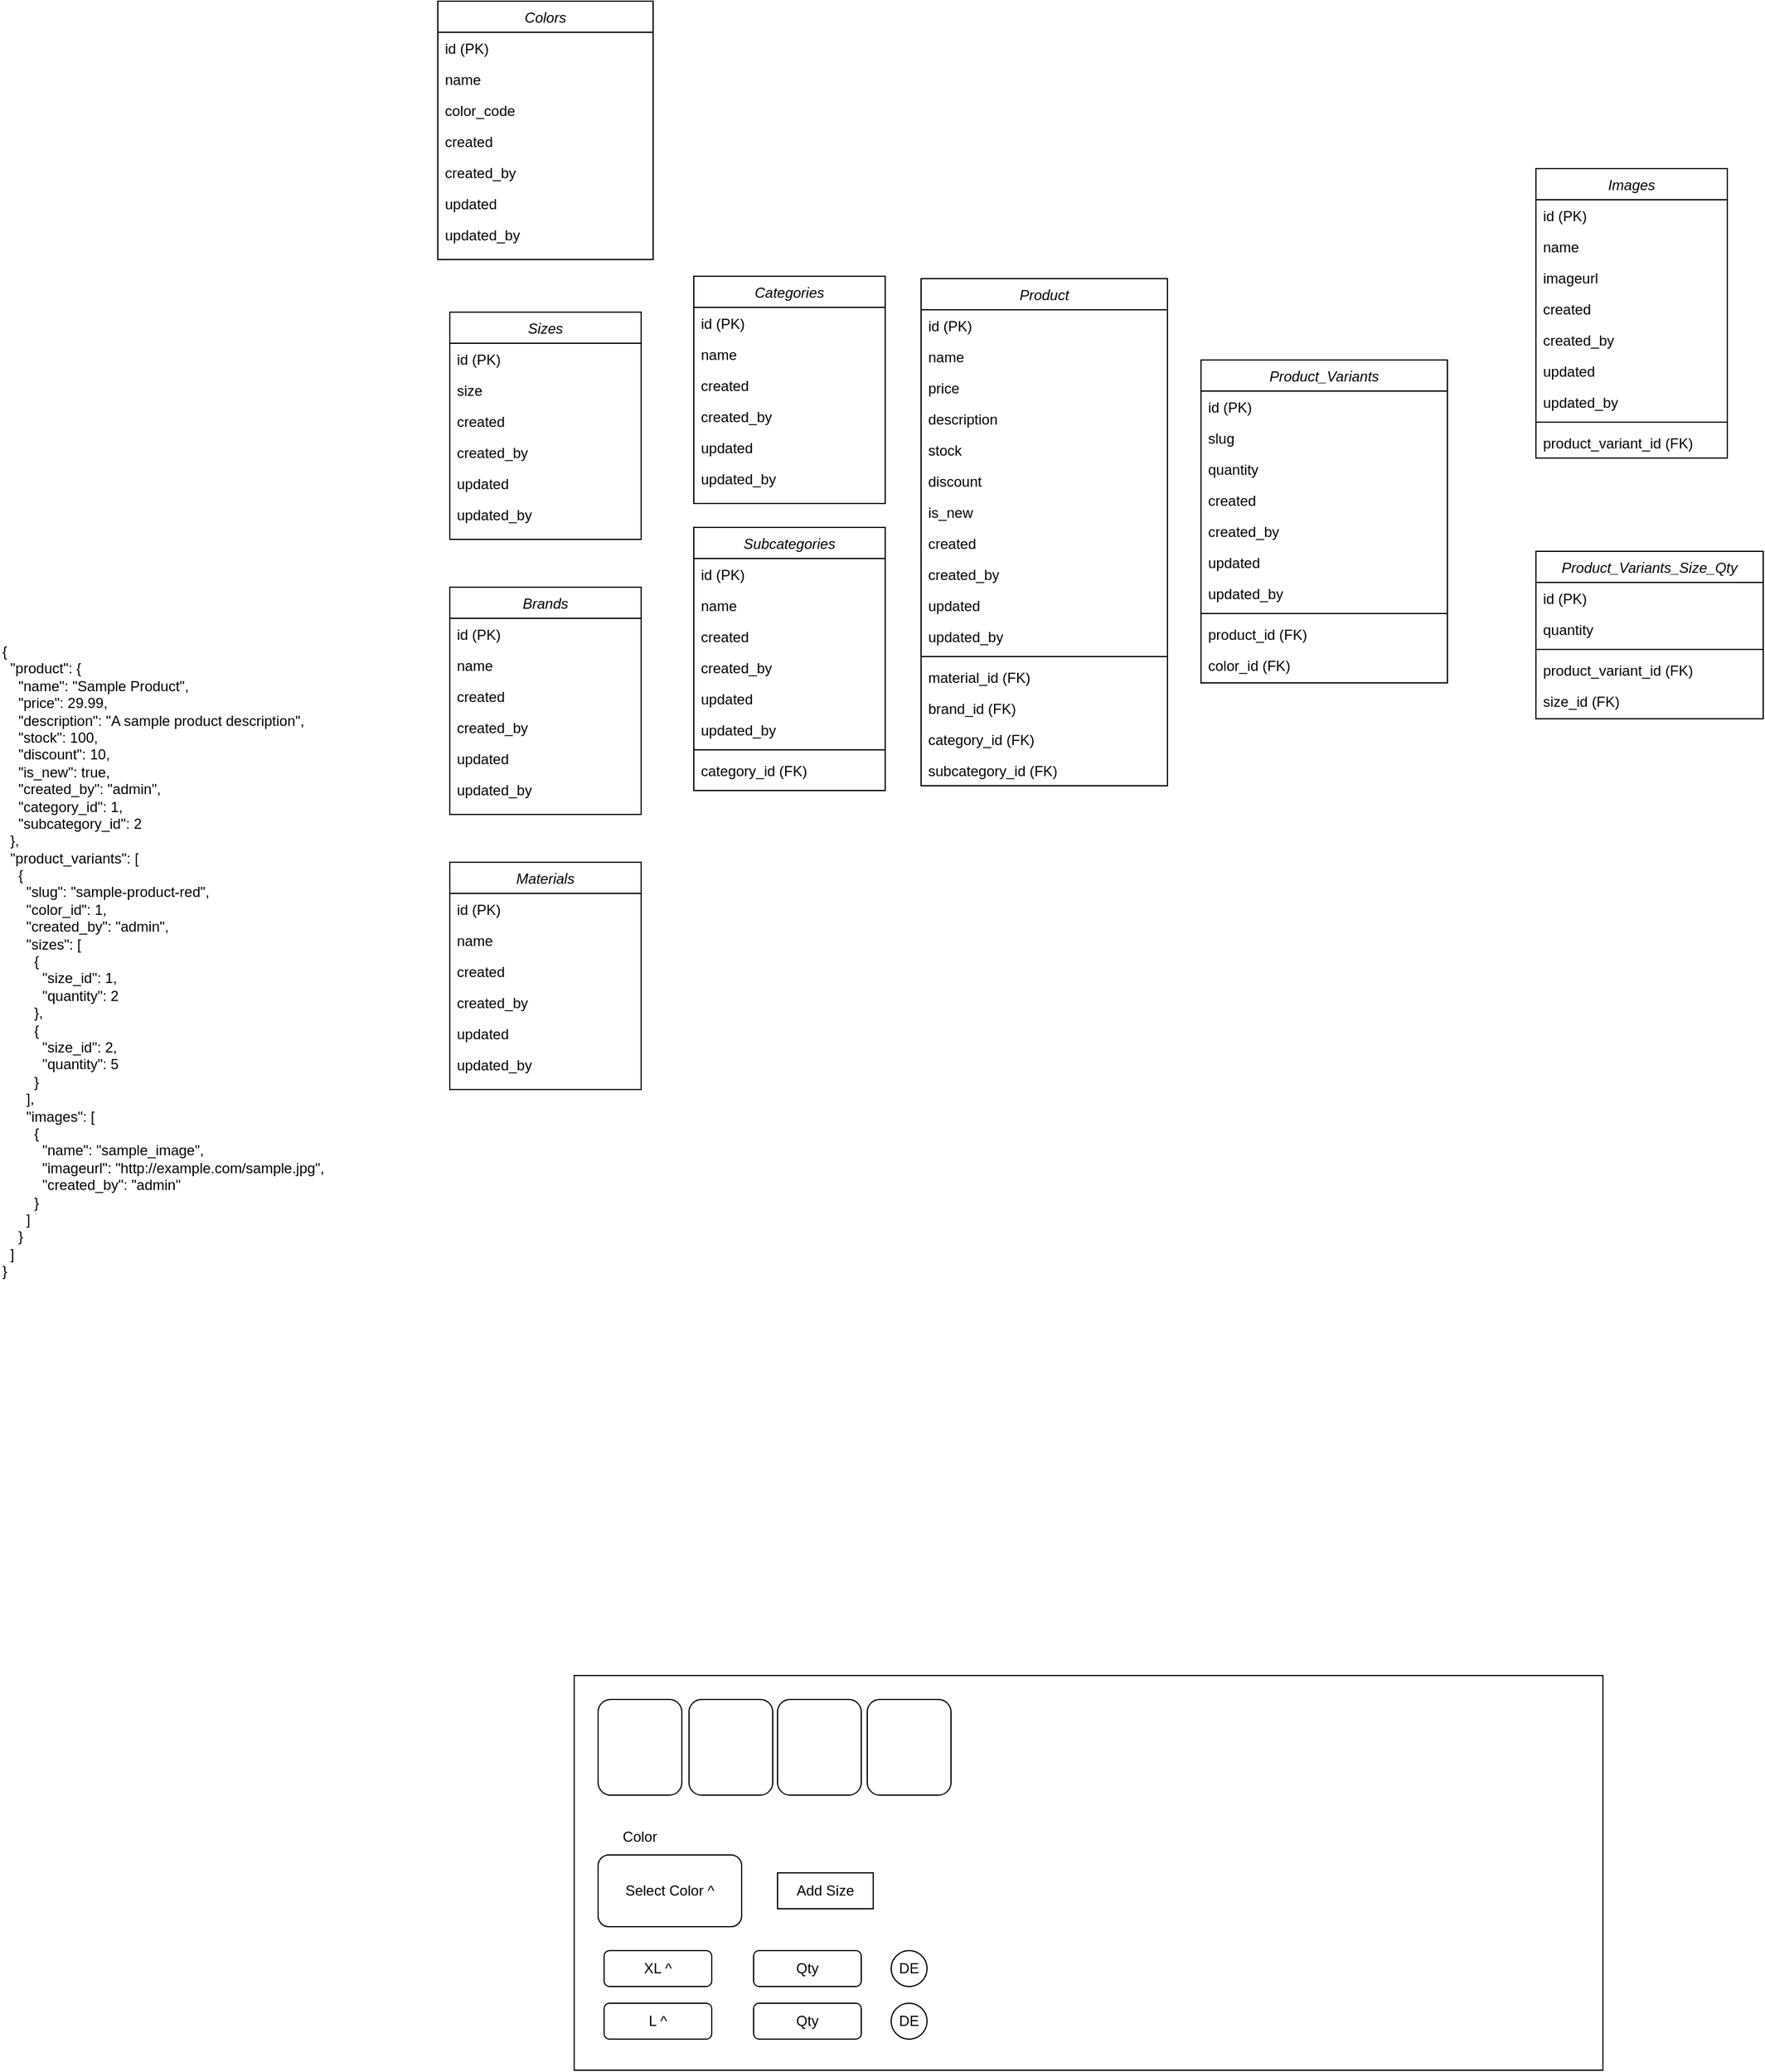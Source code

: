 <mxfile version="26.2.14" pages="4">
  <diagram id="C5RBs43oDa-KdzZeNtuy" name="Product Entity Diagram">
    <mxGraphModel dx="3281" dy="927" grid="1" gridSize="10" guides="1" tooltips="1" connect="1" arrows="1" fold="1" page="1" pageScale="1" pageWidth="827" pageHeight="1169" math="0" shadow="0">
      <root>
        <mxCell id="WIyWlLk6GJQsqaUBKTNV-0" />
        <mxCell id="WIyWlLk6GJQsqaUBKTNV-1" parent="WIyWlLk6GJQsqaUBKTNV-0" />
        <mxCell id="zkfFHV4jXpPFQw0GAbJ--17" value="Product" style="swimlane;fontStyle=2;align=center;verticalAlign=top;childLayout=stackLayout;horizontal=1;startSize=26;horizontalStack=0;resizeParent=1;resizeLast=0;collapsible=1;marginBottom=0;rounded=0;shadow=0;strokeWidth=1;" parent="WIyWlLk6GJQsqaUBKTNV-1" vertex="1">
          <mxGeometry x="-100" y="272" width="206" height="424" as="geometry">
            <mxRectangle x="550" y="140" width="160" height="26" as="alternateBounds" />
          </mxGeometry>
        </mxCell>
        <mxCell id="zkfFHV4jXpPFQw0GAbJ--20" value="id (PK)&#xa;&#xa;" style="text;align=left;verticalAlign=top;spacingLeft=4;spacingRight=4;overflow=hidden;rotatable=0;points=[[0,0.5],[1,0.5]];portConstraint=eastwest;rounded=0;shadow=0;html=0;" parent="zkfFHV4jXpPFQw0GAbJ--17" vertex="1">
          <mxGeometry y="26" width="206" height="26" as="geometry" />
        </mxCell>
        <mxCell id="zkfFHV4jXpPFQw0GAbJ--18" value="name &#xa;" style="text;align=left;verticalAlign=top;spacingLeft=4;spacingRight=4;overflow=hidden;rotatable=0;points=[[0,0.5],[1,0.5]];portConstraint=eastwest;" parent="zkfFHV4jXpPFQw0GAbJ--17" vertex="1">
          <mxGeometry y="52" width="206" height="26" as="geometry" />
        </mxCell>
        <mxCell id="zkfFHV4jXpPFQw0GAbJ--19" value="price " style="text;align=left;verticalAlign=top;spacingLeft=4;spacingRight=4;overflow=hidden;rotatable=0;points=[[0,0.5],[1,0.5]];portConstraint=eastwest;rounded=0;shadow=0;html=0;" parent="zkfFHV4jXpPFQw0GAbJ--17" vertex="1">
          <mxGeometry y="78" width="206" height="26" as="geometry" />
        </mxCell>
        <mxCell id="zkfFHV4jXpPFQw0GAbJ--21" value="description " style="text;align=left;verticalAlign=top;spacingLeft=4;spacingRight=4;overflow=hidden;rotatable=0;points=[[0,0.5],[1,0.5]];portConstraint=eastwest;rounded=0;shadow=0;html=0;" parent="zkfFHV4jXpPFQw0GAbJ--17" vertex="1">
          <mxGeometry y="104" width="206" height="26" as="geometry" />
        </mxCell>
        <mxCell id="zkfFHV4jXpPFQw0GAbJ--22" value="stock" style="text;align=left;verticalAlign=top;spacingLeft=4;spacingRight=4;overflow=hidden;rotatable=0;points=[[0,0.5],[1,0.5]];portConstraint=eastwest;rounded=0;shadow=0;html=0;" parent="zkfFHV4jXpPFQw0GAbJ--17" vertex="1">
          <mxGeometry y="130" width="206" height="26" as="geometry" />
        </mxCell>
        <mxCell id="pELb7aO6qAjp8dmcYRPF-64" value="discount" style="text;align=left;verticalAlign=top;spacingLeft=4;spacingRight=4;overflow=hidden;rotatable=0;points=[[0,0.5],[1,0.5]];portConstraint=eastwest;rounded=0;shadow=0;html=0;" parent="zkfFHV4jXpPFQw0GAbJ--17" vertex="1">
          <mxGeometry y="156" width="206" height="26" as="geometry" />
        </mxCell>
        <mxCell id="pELb7aO6qAjp8dmcYRPF-65" value="is_new" style="text;align=left;verticalAlign=top;spacingLeft=4;spacingRight=4;overflow=hidden;rotatable=0;points=[[0,0.5],[1,0.5]];portConstraint=eastwest;rounded=0;shadow=0;html=0;" parent="zkfFHV4jXpPFQw0GAbJ--17" vertex="1">
          <mxGeometry y="182" width="206" height="26" as="geometry" />
        </mxCell>
        <mxCell id="pELb7aO6qAjp8dmcYRPF-63" value="created" style="text;align=left;verticalAlign=top;spacingLeft=4;spacingRight=4;overflow=hidden;rotatable=0;points=[[0,0.5],[1,0.5]];portConstraint=eastwest;rounded=0;shadow=0;html=0;" parent="zkfFHV4jXpPFQw0GAbJ--17" vertex="1">
          <mxGeometry y="208" width="206" height="26" as="geometry" />
        </mxCell>
        <mxCell id="pELb7aO6qAjp8dmcYRPF-62" value="created_by" style="text;align=left;verticalAlign=top;spacingLeft=4;spacingRight=4;overflow=hidden;rotatable=0;points=[[0,0.5],[1,0.5]];portConstraint=eastwest;rounded=0;shadow=0;html=0;" parent="zkfFHV4jXpPFQw0GAbJ--17" vertex="1">
          <mxGeometry y="234" width="206" height="26" as="geometry" />
        </mxCell>
        <mxCell id="pELb7aO6qAjp8dmcYRPF-61" value="updated" style="text;align=left;verticalAlign=top;spacingLeft=4;spacingRight=4;overflow=hidden;rotatable=0;points=[[0,0.5],[1,0.5]];portConstraint=eastwest;rounded=0;shadow=0;html=0;" parent="zkfFHV4jXpPFQw0GAbJ--17" vertex="1">
          <mxGeometry y="260" width="206" height="26" as="geometry" />
        </mxCell>
        <mxCell id="pELb7aO6qAjp8dmcYRPF-60" value="updated_by" style="text;align=left;verticalAlign=top;spacingLeft=4;spacingRight=4;overflow=hidden;rotatable=0;points=[[0,0.5],[1,0.5]];portConstraint=eastwest;rounded=0;shadow=0;html=0;" parent="zkfFHV4jXpPFQw0GAbJ--17" vertex="1">
          <mxGeometry y="286" width="206" height="26" as="geometry" />
        </mxCell>
        <mxCell id="zkfFHV4jXpPFQw0GAbJ--23" value="" style="line;html=1;strokeWidth=1;align=left;verticalAlign=middle;spacingTop=-1;spacingLeft=3;spacingRight=3;rotatable=0;labelPosition=right;points=[];portConstraint=eastwest;" parent="zkfFHV4jXpPFQw0GAbJ--17" vertex="1">
          <mxGeometry y="312" width="206" height="8" as="geometry" />
        </mxCell>
        <mxCell id="_H7sq8Q6xps6Xf7EA4v7-10" value="material_id (FK)" style="text;align=left;verticalAlign=top;spacingLeft=4;spacingRight=4;overflow=hidden;rotatable=0;points=[[0,0.5],[1,0.5]];portConstraint=eastwest;rounded=0;shadow=0;html=0;" parent="zkfFHV4jXpPFQw0GAbJ--17" vertex="1">
          <mxGeometry y="320" width="206" height="26" as="geometry" />
        </mxCell>
        <mxCell id="_H7sq8Q6xps6Xf7EA4v7-2" value="brand_id (FK)" style="text;align=left;verticalAlign=top;spacingLeft=4;spacingRight=4;overflow=hidden;rotatable=0;points=[[0,0.5],[1,0.5]];portConstraint=eastwest;rounded=0;shadow=0;html=0;" parent="zkfFHV4jXpPFQw0GAbJ--17" vertex="1">
          <mxGeometry y="346" width="206" height="26" as="geometry" />
        </mxCell>
        <mxCell id="zkfFHV4jXpPFQw0GAbJ--24" value="category_id (FK)" style="text;align=left;verticalAlign=top;spacingLeft=4;spacingRight=4;overflow=hidden;rotatable=0;points=[[0,0.5],[1,0.5]];portConstraint=eastwest;" parent="zkfFHV4jXpPFQw0GAbJ--17" vertex="1">
          <mxGeometry y="372" width="206" height="26" as="geometry" />
        </mxCell>
        <mxCell id="zkfFHV4jXpPFQw0GAbJ--25" value="subcategory_id (FK)" style="text;align=left;verticalAlign=top;spacingLeft=4;spacingRight=4;overflow=hidden;rotatable=0;points=[[0,0.5],[1,0.5]];portConstraint=eastwest;" parent="zkfFHV4jXpPFQw0GAbJ--17" vertex="1">
          <mxGeometry y="398" width="206" height="26" as="geometry" />
        </mxCell>
        <mxCell id="pELb7aO6qAjp8dmcYRPF-0" value="Images" style="swimlane;fontStyle=2;align=center;verticalAlign=top;childLayout=stackLayout;horizontal=1;startSize=26;horizontalStack=0;resizeParent=1;resizeLast=0;collapsible=1;marginBottom=0;rounded=0;shadow=0;strokeWidth=1;" parent="WIyWlLk6GJQsqaUBKTNV-1" vertex="1">
          <mxGeometry x="414" y="180" width="160" height="242" as="geometry">
            <mxRectangle x="220" y="120" width="160" height="26" as="alternateBounds" />
          </mxGeometry>
        </mxCell>
        <mxCell id="pELb7aO6qAjp8dmcYRPF-1" value="id (PK)" style="text;align=left;verticalAlign=top;spacingLeft=4;spacingRight=4;overflow=hidden;rotatable=0;points=[[0,0.5],[1,0.5]];portConstraint=eastwest;" parent="pELb7aO6qAjp8dmcYRPF-0" vertex="1">
          <mxGeometry y="26" width="160" height="26" as="geometry" />
        </mxCell>
        <mxCell id="pELb7aO6qAjp8dmcYRPF-2" value="name" style="text;align=left;verticalAlign=top;spacingLeft=4;spacingRight=4;overflow=hidden;rotatable=0;points=[[0,0.5],[1,0.5]];portConstraint=eastwest;rounded=0;shadow=0;html=0;" parent="pELb7aO6qAjp8dmcYRPF-0" vertex="1">
          <mxGeometry y="52" width="160" height="26" as="geometry" />
        </mxCell>
        <mxCell id="pELb7aO6qAjp8dmcYRPF-3" value="imageurl" style="text;align=left;verticalAlign=top;spacingLeft=4;spacingRight=4;overflow=hidden;rotatable=0;points=[[0,0.5],[1,0.5]];portConstraint=eastwest;rounded=0;shadow=0;html=0;" parent="pELb7aO6qAjp8dmcYRPF-0" vertex="1">
          <mxGeometry y="78" width="160" height="26" as="geometry" />
        </mxCell>
        <mxCell id="pELb7aO6qAjp8dmcYRPF-54" value="created" style="text;align=left;verticalAlign=top;spacingLeft=4;spacingRight=4;overflow=hidden;rotatable=0;points=[[0,0.5],[1,0.5]];portConstraint=eastwest;rounded=0;shadow=0;html=0;" parent="pELb7aO6qAjp8dmcYRPF-0" vertex="1">
          <mxGeometry y="104" width="160" height="26" as="geometry" />
        </mxCell>
        <mxCell id="pELb7aO6qAjp8dmcYRPF-55" value="created_by" style="text;align=left;verticalAlign=top;spacingLeft=4;spacingRight=4;overflow=hidden;rotatable=0;points=[[0,0.5],[1,0.5]];portConstraint=eastwest;rounded=0;shadow=0;html=0;" parent="pELb7aO6qAjp8dmcYRPF-0" vertex="1">
          <mxGeometry y="130" width="160" height="26" as="geometry" />
        </mxCell>
        <mxCell id="pELb7aO6qAjp8dmcYRPF-47" value="updated" style="text;align=left;verticalAlign=top;spacingLeft=4;spacingRight=4;overflow=hidden;rotatable=0;points=[[0,0.5],[1,0.5]];portConstraint=eastwest;rounded=0;shadow=0;html=0;" parent="pELb7aO6qAjp8dmcYRPF-0" vertex="1">
          <mxGeometry y="156" width="160" height="26" as="geometry" />
        </mxCell>
        <mxCell id="pELb7aO6qAjp8dmcYRPF-46" value="updated_by" style="text;align=left;verticalAlign=top;spacingLeft=4;spacingRight=4;overflow=hidden;rotatable=0;points=[[0,0.5],[1,0.5]];portConstraint=eastwest;rounded=0;shadow=0;html=0;" parent="pELb7aO6qAjp8dmcYRPF-0" vertex="1">
          <mxGeometry y="182" width="160" height="26" as="geometry" />
        </mxCell>
        <mxCell id="pELb7aO6qAjp8dmcYRPF-4" value="" style="line;html=1;strokeWidth=1;align=left;verticalAlign=middle;spacingTop=-1;spacingLeft=3;spacingRight=3;rotatable=0;labelPosition=right;points=[];portConstraint=eastwest;" parent="pELb7aO6qAjp8dmcYRPF-0" vertex="1">
          <mxGeometry y="208" width="160" height="8" as="geometry" />
        </mxCell>
        <mxCell id="pELb7aO6qAjp8dmcYRPF-5" value="product_variant_id (FK)" style="text;align=left;verticalAlign=top;spacingLeft=4;spacingRight=4;overflow=hidden;rotatable=0;points=[[0,0.5],[1,0.5]];portConstraint=eastwest;" parent="pELb7aO6qAjp8dmcYRPF-0" vertex="1">
          <mxGeometry y="216" width="160" height="26" as="geometry" />
        </mxCell>
        <mxCell id="pELb7aO6qAjp8dmcYRPF-6" value="Sizes" style="swimlane;fontStyle=2;align=center;verticalAlign=top;childLayout=stackLayout;horizontal=1;startSize=26;horizontalStack=0;resizeParent=1;resizeLast=0;collapsible=1;marginBottom=0;rounded=0;shadow=0;strokeWidth=1;" parent="WIyWlLk6GJQsqaUBKTNV-1" vertex="1">
          <mxGeometry x="-494" y="300" width="160" height="190" as="geometry">
            <mxRectangle x="220" y="120" width="160" height="26" as="alternateBounds" />
          </mxGeometry>
        </mxCell>
        <mxCell id="pELb7aO6qAjp8dmcYRPF-7" value="id (PK)" style="text;align=left;verticalAlign=top;spacingLeft=4;spacingRight=4;overflow=hidden;rotatable=0;points=[[0,0.5],[1,0.5]];portConstraint=eastwest;" parent="pELb7aO6qAjp8dmcYRPF-6" vertex="1">
          <mxGeometry y="26" width="160" height="26" as="geometry" />
        </mxCell>
        <mxCell id="pELb7aO6qAjp8dmcYRPF-19" value="size" style="text;align=left;verticalAlign=top;spacingLeft=4;spacingRight=4;overflow=hidden;rotatable=0;points=[[0,0.5],[1,0.5]];portConstraint=eastwest;rounded=0;shadow=0;html=0;" parent="pELb7aO6qAjp8dmcYRPF-6" vertex="1">
          <mxGeometry y="52" width="160" height="26" as="geometry" />
        </mxCell>
        <mxCell id="pELb7aO6qAjp8dmcYRPF-20" value="created" style="text;align=left;verticalAlign=top;spacingLeft=4;spacingRight=4;overflow=hidden;rotatable=0;points=[[0,0.5],[1,0.5]];portConstraint=eastwest;rounded=0;shadow=0;html=0;" parent="pELb7aO6qAjp8dmcYRPF-6" vertex="1">
          <mxGeometry y="78" width="160" height="26" as="geometry" />
        </mxCell>
        <mxCell id="pELb7aO6qAjp8dmcYRPF-21" value="created_by" style="text;align=left;verticalAlign=top;spacingLeft=4;spacingRight=4;overflow=hidden;rotatable=0;points=[[0,0.5],[1,0.5]];portConstraint=eastwest;rounded=0;shadow=0;html=0;" parent="pELb7aO6qAjp8dmcYRPF-6" vertex="1">
          <mxGeometry y="104" width="160" height="26" as="geometry" />
        </mxCell>
        <mxCell id="pELb7aO6qAjp8dmcYRPF-22" value="updated" style="text;align=left;verticalAlign=top;spacingLeft=4;spacingRight=4;overflow=hidden;rotatable=0;points=[[0,0.5],[1,0.5]];portConstraint=eastwest;rounded=0;shadow=0;html=0;" parent="pELb7aO6qAjp8dmcYRPF-6" vertex="1">
          <mxGeometry y="130" width="160" height="26" as="geometry" />
        </mxCell>
        <mxCell id="pELb7aO6qAjp8dmcYRPF-23" value="updated_by" style="text;align=left;verticalAlign=top;spacingLeft=4;spacingRight=4;overflow=hidden;rotatable=0;points=[[0,0.5],[1,0.5]];portConstraint=eastwest;rounded=0;shadow=0;html=0;" parent="pELb7aO6qAjp8dmcYRPF-6" vertex="1">
          <mxGeometry y="156" width="160" height="26" as="geometry" />
        </mxCell>
        <mxCell id="pELb7aO6qAjp8dmcYRPF-14" value="Colors" style="swimlane;fontStyle=2;align=center;verticalAlign=top;childLayout=stackLayout;horizontal=1;startSize=26;horizontalStack=0;resizeParent=1;resizeLast=0;collapsible=1;marginBottom=0;rounded=0;shadow=0;strokeWidth=1;" parent="WIyWlLk6GJQsqaUBKTNV-1" vertex="1">
          <mxGeometry x="-504" y="40" width="180" height="216" as="geometry">
            <mxRectangle x="220" y="120" width="160" height="26" as="alternateBounds" />
          </mxGeometry>
        </mxCell>
        <mxCell id="pELb7aO6qAjp8dmcYRPF-15" value="id (PK)" style="text;align=left;verticalAlign=top;spacingLeft=4;spacingRight=4;overflow=hidden;rotatable=0;points=[[0,0.5],[1,0.5]];portConstraint=eastwest;" parent="pELb7aO6qAjp8dmcYRPF-14" vertex="1">
          <mxGeometry y="26" width="180" height="26" as="geometry" />
        </mxCell>
        <mxCell id="pELb7aO6qAjp8dmcYRPF-18" value="name" style="text;align=left;verticalAlign=top;spacingLeft=4;spacingRight=4;overflow=hidden;rotatable=0;points=[[0,0.5],[1,0.5]];portConstraint=eastwest;rounded=0;shadow=0;html=0;" parent="pELb7aO6qAjp8dmcYRPF-14" vertex="1">
          <mxGeometry y="52" width="180" height="26" as="geometry" />
        </mxCell>
        <mxCell id="pELb7aO6qAjp8dmcYRPF-16" value="color_code" style="text;align=left;verticalAlign=top;spacingLeft=4;spacingRight=4;overflow=hidden;rotatable=0;points=[[0,0.5],[1,0.5]];portConstraint=eastwest;rounded=0;shadow=0;html=0;" parent="pELb7aO6qAjp8dmcYRPF-14" vertex="1">
          <mxGeometry y="78" width="180" height="26" as="geometry" />
        </mxCell>
        <mxCell id="pELb7aO6qAjp8dmcYRPF-27" value="created" style="text;align=left;verticalAlign=top;spacingLeft=4;spacingRight=4;overflow=hidden;rotatable=0;points=[[0,0.5],[1,0.5]];portConstraint=eastwest;rounded=0;shadow=0;html=0;" parent="pELb7aO6qAjp8dmcYRPF-14" vertex="1">
          <mxGeometry y="104" width="180" height="26" as="geometry" />
        </mxCell>
        <mxCell id="pELb7aO6qAjp8dmcYRPF-26" value="created_by" style="text;align=left;verticalAlign=top;spacingLeft=4;spacingRight=4;overflow=hidden;rotatable=0;points=[[0,0.5],[1,0.5]];portConstraint=eastwest;rounded=0;shadow=0;html=0;" parent="pELb7aO6qAjp8dmcYRPF-14" vertex="1">
          <mxGeometry y="130" width="180" height="26" as="geometry" />
        </mxCell>
        <mxCell id="pELb7aO6qAjp8dmcYRPF-25" value="updated" style="text;align=left;verticalAlign=top;spacingLeft=4;spacingRight=4;overflow=hidden;rotatable=0;points=[[0,0.5],[1,0.5]];portConstraint=eastwest;rounded=0;shadow=0;html=0;" parent="pELb7aO6qAjp8dmcYRPF-14" vertex="1">
          <mxGeometry y="156" width="180" height="26" as="geometry" />
        </mxCell>
        <mxCell id="pELb7aO6qAjp8dmcYRPF-24" value="updated_by" style="text;align=left;verticalAlign=top;spacingLeft=4;spacingRight=4;overflow=hidden;rotatable=0;points=[[0,0.5],[1,0.5]];portConstraint=eastwest;rounded=0;shadow=0;html=0;" parent="pELb7aO6qAjp8dmcYRPF-14" vertex="1">
          <mxGeometry y="182" width="180" height="26" as="geometry" />
        </mxCell>
        <mxCell id="pELb7aO6qAjp8dmcYRPF-28" value="Categories" style="swimlane;fontStyle=2;align=center;verticalAlign=top;childLayout=stackLayout;horizontal=1;startSize=26;horizontalStack=0;resizeParent=1;resizeLast=0;collapsible=1;marginBottom=0;rounded=0;shadow=0;strokeWidth=1;" parent="WIyWlLk6GJQsqaUBKTNV-1" vertex="1">
          <mxGeometry x="-290" y="270" width="160" height="190" as="geometry">
            <mxRectangle x="220" y="120" width="160" height="26" as="alternateBounds" />
          </mxGeometry>
        </mxCell>
        <mxCell id="pELb7aO6qAjp8dmcYRPF-29" value="id (PK)" style="text;align=left;verticalAlign=top;spacingLeft=4;spacingRight=4;overflow=hidden;rotatable=0;points=[[0,0.5],[1,0.5]];portConstraint=eastwest;" parent="pELb7aO6qAjp8dmcYRPF-28" vertex="1">
          <mxGeometry y="26" width="160" height="26" as="geometry" />
        </mxCell>
        <mxCell id="pELb7aO6qAjp8dmcYRPF-30" value="name" style="text;align=left;verticalAlign=top;spacingLeft=4;spacingRight=4;overflow=hidden;rotatable=0;points=[[0,0.5],[1,0.5]];portConstraint=eastwest;rounded=0;shadow=0;html=0;" parent="pELb7aO6qAjp8dmcYRPF-28" vertex="1">
          <mxGeometry y="52" width="160" height="26" as="geometry" />
        </mxCell>
        <mxCell id="pELb7aO6qAjp8dmcYRPF-31" value="created" style="text;align=left;verticalAlign=top;spacingLeft=4;spacingRight=4;overflow=hidden;rotatable=0;points=[[0,0.5],[1,0.5]];portConstraint=eastwest;rounded=0;shadow=0;html=0;" parent="pELb7aO6qAjp8dmcYRPF-28" vertex="1">
          <mxGeometry y="78" width="160" height="26" as="geometry" />
        </mxCell>
        <mxCell id="pELb7aO6qAjp8dmcYRPF-32" value="created_by" style="text;align=left;verticalAlign=top;spacingLeft=4;spacingRight=4;overflow=hidden;rotatable=0;points=[[0,0.5],[1,0.5]];portConstraint=eastwest;rounded=0;shadow=0;html=0;" parent="pELb7aO6qAjp8dmcYRPF-28" vertex="1">
          <mxGeometry y="104" width="160" height="26" as="geometry" />
        </mxCell>
        <mxCell id="pELb7aO6qAjp8dmcYRPF-33" value="updated" style="text;align=left;verticalAlign=top;spacingLeft=4;spacingRight=4;overflow=hidden;rotatable=0;points=[[0,0.5],[1,0.5]];portConstraint=eastwest;rounded=0;shadow=0;html=0;" parent="pELb7aO6qAjp8dmcYRPF-28" vertex="1">
          <mxGeometry y="130" width="160" height="26" as="geometry" />
        </mxCell>
        <mxCell id="pELb7aO6qAjp8dmcYRPF-34" value="updated_by" style="text;align=left;verticalAlign=top;spacingLeft=4;spacingRight=4;overflow=hidden;rotatable=0;points=[[0,0.5],[1,0.5]];portConstraint=eastwest;rounded=0;shadow=0;html=0;" parent="pELb7aO6qAjp8dmcYRPF-28" vertex="1">
          <mxGeometry y="156" width="160" height="26" as="geometry" />
        </mxCell>
        <mxCell id="pELb7aO6qAjp8dmcYRPF-36" value="Subcategories" style="swimlane;fontStyle=2;align=center;verticalAlign=top;childLayout=stackLayout;horizontal=1;startSize=26;horizontalStack=0;resizeParent=1;resizeLast=0;collapsible=1;marginBottom=0;rounded=0;shadow=0;strokeWidth=1;" parent="WIyWlLk6GJQsqaUBKTNV-1" vertex="1">
          <mxGeometry x="-290" y="480" width="160" height="220" as="geometry">
            <mxRectangle x="220" y="120" width="160" height="26" as="alternateBounds" />
          </mxGeometry>
        </mxCell>
        <mxCell id="pELb7aO6qAjp8dmcYRPF-37" value="id (PK)" style="text;align=left;verticalAlign=top;spacingLeft=4;spacingRight=4;overflow=hidden;rotatable=0;points=[[0,0.5],[1,0.5]];portConstraint=eastwest;" parent="pELb7aO6qAjp8dmcYRPF-36" vertex="1">
          <mxGeometry y="26" width="160" height="26" as="geometry" />
        </mxCell>
        <mxCell id="pELb7aO6qAjp8dmcYRPF-38" value="name" style="text;align=left;verticalAlign=top;spacingLeft=4;spacingRight=4;overflow=hidden;rotatable=0;points=[[0,0.5],[1,0.5]];portConstraint=eastwest;rounded=0;shadow=0;html=0;" parent="pELb7aO6qAjp8dmcYRPF-36" vertex="1">
          <mxGeometry y="52" width="160" height="26" as="geometry" />
        </mxCell>
        <mxCell id="pELb7aO6qAjp8dmcYRPF-39" value="created" style="text;align=left;verticalAlign=top;spacingLeft=4;spacingRight=4;overflow=hidden;rotatable=0;points=[[0,0.5],[1,0.5]];portConstraint=eastwest;rounded=0;shadow=0;html=0;" parent="pELb7aO6qAjp8dmcYRPF-36" vertex="1">
          <mxGeometry y="78" width="160" height="26" as="geometry" />
        </mxCell>
        <mxCell id="pELb7aO6qAjp8dmcYRPF-40" value="created_by" style="text;align=left;verticalAlign=top;spacingLeft=4;spacingRight=4;overflow=hidden;rotatable=0;points=[[0,0.5],[1,0.5]];portConstraint=eastwest;rounded=0;shadow=0;html=0;" parent="pELb7aO6qAjp8dmcYRPF-36" vertex="1">
          <mxGeometry y="104" width="160" height="26" as="geometry" />
        </mxCell>
        <mxCell id="pELb7aO6qAjp8dmcYRPF-41" value="updated" style="text;align=left;verticalAlign=top;spacingLeft=4;spacingRight=4;overflow=hidden;rotatable=0;points=[[0,0.5],[1,0.5]];portConstraint=eastwest;rounded=0;shadow=0;html=0;" parent="pELb7aO6qAjp8dmcYRPF-36" vertex="1">
          <mxGeometry y="130" width="160" height="26" as="geometry" />
        </mxCell>
        <mxCell id="pELb7aO6qAjp8dmcYRPF-42" value="updated_by" style="text;align=left;verticalAlign=top;spacingLeft=4;spacingRight=4;overflow=hidden;rotatable=0;points=[[0,0.5],[1,0.5]];portConstraint=eastwest;rounded=0;shadow=0;html=0;" parent="pELb7aO6qAjp8dmcYRPF-36" vertex="1">
          <mxGeometry y="156" width="160" height="26" as="geometry" />
        </mxCell>
        <mxCell id="pELb7aO6qAjp8dmcYRPF-43" value="" style="line;html=1;strokeWidth=1;align=left;verticalAlign=middle;spacingTop=-1;spacingLeft=3;spacingRight=3;rotatable=0;labelPosition=right;points=[];portConstraint=eastwest;" parent="pELb7aO6qAjp8dmcYRPF-36" vertex="1">
          <mxGeometry y="182" width="160" height="8" as="geometry" />
        </mxCell>
        <mxCell id="pELb7aO6qAjp8dmcYRPF-68" value="category_id (FK)" style="text;align=left;verticalAlign=top;spacingLeft=4;spacingRight=4;overflow=hidden;rotatable=0;points=[[0,0.5],[1,0.5]];portConstraint=eastwest;" parent="pELb7aO6qAjp8dmcYRPF-36" vertex="1">
          <mxGeometry y="190" width="160" height="26" as="geometry" />
        </mxCell>
        <mxCell id="pELb7aO6qAjp8dmcYRPF-72" value="Product_Variants" style="swimlane;fontStyle=2;align=center;verticalAlign=top;childLayout=stackLayout;horizontal=1;startSize=26;horizontalStack=0;resizeParent=1;resizeLast=0;collapsible=1;marginBottom=0;rounded=0;shadow=0;strokeWidth=1;" parent="WIyWlLk6GJQsqaUBKTNV-1" vertex="1">
          <mxGeometry x="134" y="340" width="206" height="270" as="geometry">
            <mxRectangle x="550" y="140" width="160" height="26" as="alternateBounds" />
          </mxGeometry>
        </mxCell>
        <mxCell id="pELb7aO6qAjp8dmcYRPF-73" value="id (PK)&#xa;&#xa;" style="text;align=left;verticalAlign=top;spacingLeft=4;spacingRight=4;overflow=hidden;rotatable=0;points=[[0,0.5],[1,0.5]];portConstraint=eastwest;rounded=0;shadow=0;html=0;" parent="pELb7aO6qAjp8dmcYRPF-72" vertex="1">
          <mxGeometry y="26" width="206" height="26" as="geometry" />
        </mxCell>
        <mxCell id="xE5mzMn3ubOzYN0KD8kp-0" value="slug &#xa;&#xa;" style="text;align=left;verticalAlign=top;spacingLeft=4;spacingRight=4;overflow=hidden;rotatable=0;points=[[0,0.5],[1,0.5]];portConstraint=eastwest;rounded=0;shadow=0;html=0;" parent="pELb7aO6qAjp8dmcYRPF-72" vertex="1">
          <mxGeometry y="52" width="206" height="26" as="geometry" />
        </mxCell>
        <mxCell id="pELb7aO6qAjp8dmcYRPF-75" value="quantity" style="text;align=left;verticalAlign=top;spacingLeft=4;spacingRight=4;overflow=hidden;rotatable=0;points=[[0,0.5],[1,0.5]];portConstraint=eastwest;" parent="pELb7aO6qAjp8dmcYRPF-72" vertex="1">
          <mxGeometry y="78" width="206" height="26" as="geometry" />
        </mxCell>
        <mxCell id="pELb7aO6qAjp8dmcYRPF-82" value="created" style="text;align=left;verticalAlign=top;spacingLeft=4;spacingRight=4;overflow=hidden;rotatable=0;points=[[0,0.5],[1,0.5]];portConstraint=eastwest;rounded=0;shadow=0;html=0;" parent="pELb7aO6qAjp8dmcYRPF-72" vertex="1">
          <mxGeometry y="104" width="206" height="26" as="geometry" />
        </mxCell>
        <mxCell id="pELb7aO6qAjp8dmcYRPF-83" value="created_by" style="text;align=left;verticalAlign=top;spacingLeft=4;spacingRight=4;overflow=hidden;rotatable=0;points=[[0,0.5],[1,0.5]];portConstraint=eastwest;rounded=0;shadow=0;html=0;" parent="pELb7aO6qAjp8dmcYRPF-72" vertex="1">
          <mxGeometry y="130" width="206" height="26" as="geometry" />
        </mxCell>
        <mxCell id="pELb7aO6qAjp8dmcYRPF-84" value="updated" style="text;align=left;verticalAlign=top;spacingLeft=4;spacingRight=4;overflow=hidden;rotatable=0;points=[[0,0.5],[1,0.5]];portConstraint=eastwest;rounded=0;shadow=0;html=0;" parent="pELb7aO6qAjp8dmcYRPF-72" vertex="1">
          <mxGeometry y="156" width="206" height="26" as="geometry" />
        </mxCell>
        <mxCell id="pELb7aO6qAjp8dmcYRPF-85" value="updated_by" style="text;align=left;verticalAlign=top;spacingLeft=4;spacingRight=4;overflow=hidden;rotatable=0;points=[[0,0.5],[1,0.5]];portConstraint=eastwest;rounded=0;shadow=0;html=0;" parent="pELb7aO6qAjp8dmcYRPF-72" vertex="1">
          <mxGeometry y="182" width="206" height="26" as="geometry" />
        </mxCell>
        <mxCell id="pELb7aO6qAjp8dmcYRPF-86" value="" style="line;html=1;strokeWidth=1;align=left;verticalAlign=middle;spacingTop=-1;spacingLeft=3;spacingRight=3;rotatable=0;labelPosition=right;points=[];portConstraint=eastwest;" parent="pELb7aO6qAjp8dmcYRPF-72" vertex="1">
          <mxGeometry y="208" width="206" height="8" as="geometry" />
        </mxCell>
        <mxCell id="pELb7aO6qAjp8dmcYRPF-87" value="product_id (FK)" style="text;align=left;verticalAlign=top;spacingLeft=4;spacingRight=4;overflow=hidden;rotatable=0;points=[[0,0.5],[1,0.5]];portConstraint=eastwest;" parent="pELb7aO6qAjp8dmcYRPF-72" vertex="1">
          <mxGeometry y="216" width="206" height="26" as="geometry" />
        </mxCell>
        <mxCell id="pELb7aO6qAjp8dmcYRPF-89" value="color_id (FK)" style="text;align=left;verticalAlign=top;spacingLeft=4;spacingRight=4;overflow=hidden;rotatable=0;points=[[0,0.5],[1,0.5]];portConstraint=eastwest;" parent="pELb7aO6qAjp8dmcYRPF-72" vertex="1">
          <mxGeometry y="242" width="206" height="26" as="geometry" />
        </mxCell>
        <mxCell id="_H7sq8Q6xps6Xf7EA4v7-3" value="Brands" style="swimlane;fontStyle=2;align=center;verticalAlign=top;childLayout=stackLayout;horizontal=1;startSize=26;horizontalStack=0;resizeParent=1;resizeLast=0;collapsible=1;marginBottom=0;rounded=0;shadow=0;strokeWidth=1;" parent="WIyWlLk6GJQsqaUBKTNV-1" vertex="1">
          <mxGeometry x="-494" y="530" width="160" height="190" as="geometry">
            <mxRectangle x="220" y="120" width="160" height="26" as="alternateBounds" />
          </mxGeometry>
        </mxCell>
        <mxCell id="_H7sq8Q6xps6Xf7EA4v7-4" value="id (PK)" style="text;align=left;verticalAlign=top;spacingLeft=4;spacingRight=4;overflow=hidden;rotatable=0;points=[[0,0.5],[1,0.5]];portConstraint=eastwest;" parent="_H7sq8Q6xps6Xf7EA4v7-3" vertex="1">
          <mxGeometry y="26" width="160" height="26" as="geometry" />
        </mxCell>
        <mxCell id="_H7sq8Q6xps6Xf7EA4v7-5" value="name" style="text;align=left;verticalAlign=top;spacingLeft=4;spacingRight=4;overflow=hidden;rotatable=0;points=[[0,0.5],[1,0.5]];portConstraint=eastwest;rounded=0;shadow=0;html=0;" parent="_H7sq8Q6xps6Xf7EA4v7-3" vertex="1">
          <mxGeometry y="52" width="160" height="26" as="geometry" />
        </mxCell>
        <mxCell id="_H7sq8Q6xps6Xf7EA4v7-6" value="created" style="text;align=left;verticalAlign=top;spacingLeft=4;spacingRight=4;overflow=hidden;rotatable=0;points=[[0,0.5],[1,0.5]];portConstraint=eastwest;rounded=0;shadow=0;html=0;" parent="_H7sq8Q6xps6Xf7EA4v7-3" vertex="1">
          <mxGeometry y="78" width="160" height="26" as="geometry" />
        </mxCell>
        <mxCell id="_H7sq8Q6xps6Xf7EA4v7-7" value="created_by" style="text;align=left;verticalAlign=top;spacingLeft=4;spacingRight=4;overflow=hidden;rotatable=0;points=[[0,0.5],[1,0.5]];portConstraint=eastwest;rounded=0;shadow=0;html=0;" parent="_H7sq8Q6xps6Xf7EA4v7-3" vertex="1">
          <mxGeometry y="104" width="160" height="26" as="geometry" />
        </mxCell>
        <mxCell id="_H7sq8Q6xps6Xf7EA4v7-8" value="updated" style="text;align=left;verticalAlign=top;spacingLeft=4;spacingRight=4;overflow=hidden;rotatable=0;points=[[0,0.5],[1,0.5]];portConstraint=eastwest;rounded=0;shadow=0;html=0;" parent="_H7sq8Q6xps6Xf7EA4v7-3" vertex="1">
          <mxGeometry y="130" width="160" height="26" as="geometry" />
        </mxCell>
        <mxCell id="_H7sq8Q6xps6Xf7EA4v7-9" value="updated_by" style="text;align=left;verticalAlign=top;spacingLeft=4;spacingRight=4;overflow=hidden;rotatable=0;points=[[0,0.5],[1,0.5]];portConstraint=eastwest;rounded=0;shadow=0;html=0;" parent="_H7sq8Q6xps6Xf7EA4v7-3" vertex="1">
          <mxGeometry y="156" width="160" height="26" as="geometry" />
        </mxCell>
        <mxCell id="_H7sq8Q6xps6Xf7EA4v7-11" value="Materials" style="swimlane;fontStyle=2;align=center;verticalAlign=top;childLayout=stackLayout;horizontal=1;startSize=26;horizontalStack=0;resizeParent=1;resizeLast=0;collapsible=1;marginBottom=0;rounded=0;shadow=0;strokeWidth=1;" parent="WIyWlLk6GJQsqaUBKTNV-1" vertex="1">
          <mxGeometry x="-494" y="760" width="160" height="190" as="geometry">
            <mxRectangle x="220" y="120" width="160" height="26" as="alternateBounds" />
          </mxGeometry>
        </mxCell>
        <mxCell id="_H7sq8Q6xps6Xf7EA4v7-12" value="id (PK)" style="text;align=left;verticalAlign=top;spacingLeft=4;spacingRight=4;overflow=hidden;rotatable=0;points=[[0,0.5],[1,0.5]];portConstraint=eastwest;" parent="_H7sq8Q6xps6Xf7EA4v7-11" vertex="1">
          <mxGeometry y="26" width="160" height="26" as="geometry" />
        </mxCell>
        <mxCell id="_H7sq8Q6xps6Xf7EA4v7-13" value="name" style="text;align=left;verticalAlign=top;spacingLeft=4;spacingRight=4;overflow=hidden;rotatable=0;points=[[0,0.5],[1,0.5]];portConstraint=eastwest;rounded=0;shadow=0;html=0;" parent="_H7sq8Q6xps6Xf7EA4v7-11" vertex="1">
          <mxGeometry y="52" width="160" height="26" as="geometry" />
        </mxCell>
        <mxCell id="_H7sq8Q6xps6Xf7EA4v7-14" value="created" style="text;align=left;verticalAlign=top;spacingLeft=4;spacingRight=4;overflow=hidden;rotatable=0;points=[[0,0.5],[1,0.5]];portConstraint=eastwest;rounded=0;shadow=0;html=0;" parent="_H7sq8Q6xps6Xf7EA4v7-11" vertex="1">
          <mxGeometry y="78" width="160" height="26" as="geometry" />
        </mxCell>
        <mxCell id="_H7sq8Q6xps6Xf7EA4v7-15" value="created_by" style="text;align=left;verticalAlign=top;spacingLeft=4;spacingRight=4;overflow=hidden;rotatable=0;points=[[0,0.5],[1,0.5]];portConstraint=eastwest;rounded=0;shadow=0;html=0;" parent="_H7sq8Q6xps6Xf7EA4v7-11" vertex="1">
          <mxGeometry y="104" width="160" height="26" as="geometry" />
        </mxCell>
        <mxCell id="_H7sq8Q6xps6Xf7EA4v7-16" value="updated" style="text;align=left;verticalAlign=top;spacingLeft=4;spacingRight=4;overflow=hidden;rotatable=0;points=[[0,0.5],[1,0.5]];portConstraint=eastwest;rounded=0;shadow=0;html=0;" parent="_H7sq8Q6xps6Xf7EA4v7-11" vertex="1">
          <mxGeometry y="130" width="160" height="26" as="geometry" />
        </mxCell>
        <mxCell id="_H7sq8Q6xps6Xf7EA4v7-17" value="updated_by" style="text;align=left;verticalAlign=top;spacingLeft=4;spacingRight=4;overflow=hidden;rotatable=0;points=[[0,0.5],[1,0.5]];portConstraint=eastwest;rounded=0;shadow=0;html=0;" parent="_H7sq8Q6xps6Xf7EA4v7-11" vertex="1">
          <mxGeometry y="156" width="160" height="26" as="geometry" />
        </mxCell>
        <mxCell id="_H7sq8Q6xps6Xf7EA4v7-18" value="Product_Variants_Size_Qty" style="swimlane;fontStyle=2;align=center;verticalAlign=top;childLayout=stackLayout;horizontal=1;startSize=26;horizontalStack=0;resizeParent=1;resizeLast=0;collapsible=1;marginBottom=0;rounded=0;shadow=0;strokeWidth=1;" parent="WIyWlLk6GJQsqaUBKTNV-1" vertex="1">
          <mxGeometry x="414" y="500" width="190" height="140" as="geometry">
            <mxRectangle x="220" y="120" width="160" height="26" as="alternateBounds" />
          </mxGeometry>
        </mxCell>
        <mxCell id="_H7sq8Q6xps6Xf7EA4v7-19" value="id (PK)" style="text;align=left;verticalAlign=top;spacingLeft=4;spacingRight=4;overflow=hidden;rotatable=0;points=[[0,0.5],[1,0.5]];portConstraint=eastwest;" parent="_H7sq8Q6xps6Xf7EA4v7-18" vertex="1">
          <mxGeometry y="26" width="190" height="26" as="geometry" />
        </mxCell>
        <mxCell id="_H7sq8Q6xps6Xf7EA4v7-21" value="quantity" style="text;align=left;verticalAlign=top;spacingLeft=4;spacingRight=4;overflow=hidden;rotatable=0;points=[[0,0.5],[1,0.5]];portConstraint=eastwest;rounded=0;shadow=0;html=0;" parent="_H7sq8Q6xps6Xf7EA4v7-18" vertex="1">
          <mxGeometry y="52" width="190" height="26" as="geometry" />
        </mxCell>
        <mxCell id="_H7sq8Q6xps6Xf7EA4v7-26" value="" style="line;html=1;strokeWidth=1;align=left;verticalAlign=middle;spacingTop=-1;spacingLeft=3;spacingRight=3;rotatable=0;labelPosition=right;points=[];portConstraint=eastwest;" parent="_H7sq8Q6xps6Xf7EA4v7-18" vertex="1">
          <mxGeometry y="78" width="190" height="8" as="geometry" />
        </mxCell>
        <mxCell id="_H7sq8Q6xps6Xf7EA4v7-28" value="product_variant_id (FK)" style="text;align=left;verticalAlign=top;spacingLeft=4;spacingRight=4;overflow=hidden;rotatable=0;points=[[0,0.5],[1,0.5]];portConstraint=eastwest;" parent="_H7sq8Q6xps6Xf7EA4v7-18" vertex="1">
          <mxGeometry y="86" width="190" height="26" as="geometry" />
        </mxCell>
        <mxCell id="_H7sq8Q6xps6Xf7EA4v7-27" value="size_id (FK)" style="text;align=left;verticalAlign=top;spacingLeft=4;spacingRight=4;overflow=hidden;rotatable=0;points=[[0,0.5],[1,0.5]];portConstraint=eastwest;" parent="_H7sq8Q6xps6Xf7EA4v7-18" vertex="1">
          <mxGeometry y="112" width="190" height="26" as="geometry" />
        </mxCell>
        <UserObject label="{&#xa;  &quot;product&quot;: {&#xa;    &quot;name&quot;: &quot;Sample Product&quot;,&#xa;    &quot;price&quot;: 29.99,&#xa;    &quot;description&quot;: &quot;A sample product description&quot;,&#xa;    &quot;stock&quot;: 100,&#xa;    &quot;discount&quot;: 10,&#xa;    &quot;is_new&quot;: true,&#xa;    &quot;created_by&quot;: &quot;admin&quot;,&#xa;    &quot;category_id&quot;: 1,&#xa;    &quot;subcategory_id&quot;: 2&#xa;  },&#xa;  &quot;product_variants&quot;: [&#xa;    {&#xa;      &quot;slug&quot;: &quot;sample-product-red&quot;,&#xa;      &quot;color_id&quot;: 1,&#xa;      &quot;created_by&quot;: &quot;admin&quot;,&#xa;      &quot;sizes&quot;: [&#xa;        {&#xa;          &quot;size_id&quot;: 1,&#xa;          &quot;quantity&quot;: 2&#xa;        },&#xa;        {&#xa;          &quot;size_id&quot;: 2,&#xa;          &quot;quantity&quot;: 5&#xa;        }&#xa;      ],&#xa;      &quot;images&quot;: [&#xa;        {&#xa;          &quot;name&quot;: &quot;sample_image&quot;,&#xa;          &quot;imageurl&quot;: &quot;http://example.com/sample.jpg&quot;,&#xa;          &quot;created_by&quot;: &quot;admin&quot;&#xa;        }&#xa;      ]&#xa;    }&#xa;  ]&#xa;}" link="{&#xa;  &quot;product&quot;: {&#xa;    &quot;name&quot;: &quot;Sample Product&quot;,&#xa;    &quot;price&quot;: 29.99,&#xa;    &quot;description&quot;: &quot;A sample product description&quot;,&#xa;    &quot;stock&quot;: 100,&#xa;    &quot;discount&quot;: 10,&#xa;    &quot;is_new&quot;: true,&#xa;    &quot;created_by&quot;: &quot;admin&quot;,&#xa;    &quot;category_id&quot;: 1,&#xa;    &quot;subcategory_id&quot;: 2&#xa;  },&#xa;  &quot;product_variants&quot;: [&#xa;    {&#xa;      &quot;slug&quot;: &quot;sample-product-red&quot;,&#xa;      &quot;color_id&quot;: 1,&#xa;      &quot;created_by&quot;: &quot;admin&quot;,&#xa;      &quot;sizes&quot;: [&#xa;        {&#xa;          &quot;size_id&quot;: 1,&#xa;          &quot;quantity&quot;: 2&#xa;        },&#xa;        {&#xa;          &quot;size_id&quot;: 2,&#xa;          &quot;quantity&quot;: 5&#xa;        }&#xa;      ],&#xa;      &quot;images&quot;: [&#xa;        {&#xa;          &quot;name&quot;: &quot;sample_image&quot;,&#xa;          &quot;imageurl&quot;: &quot;http://example.com/sample.jpg&quot;,&#xa;          &quot;created_by&quot;: &quot;admin&quot;&#xa;        }&#xa;      ]&#xa;    }&#xa;  ]&#xa;}" id="_H7sq8Q6xps6Xf7EA4v7-29">
          <mxCell style="text;whiteSpace=wrap;" parent="WIyWlLk6GJQsqaUBKTNV-1" vertex="1">
            <mxGeometry x="-870" y="570" width="300" height="560" as="geometry" />
          </mxCell>
        </UserObject>
        <mxCell id="_H7sq8Q6xps6Xf7EA4v7-30" value="" style="rounded=0;whiteSpace=wrap;html=1;" parent="WIyWlLk6GJQsqaUBKTNV-1" vertex="1">
          <mxGeometry x="-390" y="1440" width="860" height="330" as="geometry" />
        </mxCell>
        <mxCell id="_H7sq8Q6xps6Xf7EA4v7-31" value="Select Color ^" style="rounded=1;whiteSpace=wrap;html=1;" parent="WIyWlLk6GJQsqaUBKTNV-1" vertex="1">
          <mxGeometry x="-370" y="1590" width="120" height="60" as="geometry" />
        </mxCell>
        <mxCell id="_H7sq8Q6xps6Xf7EA4v7-32" value="Color" style="text;html=1;align=center;verticalAlign=middle;whiteSpace=wrap;rounded=0;" parent="WIyWlLk6GJQsqaUBKTNV-1" vertex="1">
          <mxGeometry x="-365" y="1560" width="60" height="30" as="geometry" />
        </mxCell>
        <mxCell id="_H7sq8Q6xps6Xf7EA4v7-33" value="" style="rounded=1;whiteSpace=wrap;html=1;" parent="WIyWlLk6GJQsqaUBKTNV-1" vertex="1">
          <mxGeometry x="-370" y="1460" width="70" height="80" as="geometry" />
        </mxCell>
        <mxCell id="_H7sq8Q6xps6Xf7EA4v7-34" value="" style="rounded=1;whiteSpace=wrap;html=1;" parent="WIyWlLk6GJQsqaUBKTNV-1" vertex="1">
          <mxGeometry x="-294" y="1460" width="70" height="80" as="geometry" />
        </mxCell>
        <mxCell id="_H7sq8Q6xps6Xf7EA4v7-35" value="" style="rounded=1;whiteSpace=wrap;html=1;" parent="WIyWlLk6GJQsqaUBKTNV-1" vertex="1">
          <mxGeometry x="-220" y="1460" width="70" height="80" as="geometry" />
        </mxCell>
        <mxCell id="_H7sq8Q6xps6Xf7EA4v7-36" value="" style="rounded=1;whiteSpace=wrap;html=1;" parent="WIyWlLk6GJQsqaUBKTNV-1" vertex="1">
          <mxGeometry x="-145" y="1460" width="70" height="80" as="geometry" />
        </mxCell>
        <mxCell id="_H7sq8Q6xps6Xf7EA4v7-37" value="Add Size" style="rounded=0;whiteSpace=wrap;html=1;" parent="WIyWlLk6GJQsqaUBKTNV-1" vertex="1">
          <mxGeometry x="-220" y="1605" width="80" height="30" as="geometry" />
        </mxCell>
        <mxCell id="_H7sq8Q6xps6Xf7EA4v7-45" value="Qty" style="rounded=1;whiteSpace=wrap;html=1;" parent="WIyWlLk6GJQsqaUBKTNV-1" vertex="1">
          <mxGeometry x="-240" y="1670" width="90" height="30" as="geometry" />
        </mxCell>
        <mxCell id="_H7sq8Q6xps6Xf7EA4v7-46" value="Qty" style="rounded=1;whiteSpace=wrap;html=1;" parent="WIyWlLk6GJQsqaUBKTNV-1" vertex="1">
          <mxGeometry x="-240" y="1714" width="90" height="30" as="geometry" />
        </mxCell>
        <mxCell id="_H7sq8Q6xps6Xf7EA4v7-47" value="L ^" style="rounded=1;whiteSpace=wrap;html=1;" parent="WIyWlLk6GJQsqaUBKTNV-1" vertex="1">
          <mxGeometry x="-365" y="1714" width="90" height="30" as="geometry" />
        </mxCell>
        <mxCell id="_H7sq8Q6xps6Xf7EA4v7-48" value="XL ^" style="rounded=1;whiteSpace=wrap;html=1;" parent="WIyWlLk6GJQsqaUBKTNV-1" vertex="1">
          <mxGeometry x="-365" y="1670" width="90" height="30" as="geometry" />
        </mxCell>
        <mxCell id="_H7sq8Q6xps6Xf7EA4v7-49" value="DE" style="ellipse;whiteSpace=wrap;html=1;aspect=fixed;" parent="WIyWlLk6GJQsqaUBKTNV-1" vertex="1">
          <mxGeometry x="-125" y="1670" width="30" height="30" as="geometry" />
        </mxCell>
        <mxCell id="_H7sq8Q6xps6Xf7EA4v7-50" value="DE" style="ellipse;whiteSpace=wrap;html=1;aspect=fixed;" parent="WIyWlLk6GJQsqaUBKTNV-1" vertex="1">
          <mxGeometry x="-125" y="1714" width="30" height="30" as="geometry" />
        </mxCell>
      </root>
    </mxGraphModel>
  </diagram>
  <diagram id="rs-fpMP_gHCzaQcRbsZn" name="User Entity Diagram">
    <mxGraphModel dx="781" dy="445" grid="1" gridSize="10" guides="1" tooltips="1" connect="1" arrows="1" fold="1" page="1" pageScale="1" pageWidth="850" pageHeight="1100" math="0" shadow="0">
      <root>
        <mxCell id="0" />
        <mxCell id="1" parent="0" />
        <mxCell id="QMi4ToZufIYJmrtcDWRH-1" value="Users" style="swimlane;fontStyle=2;align=center;verticalAlign=top;childLayout=stackLayout;horizontal=1;startSize=26;horizontalStack=0;resizeParent=1;resizeLast=0;collapsible=1;marginBottom=0;rounded=0;shadow=0;strokeWidth=1;" vertex="1" parent="1">
          <mxGeometry x="134" y="340" width="206" height="346" as="geometry">
            <mxRectangle x="550" y="140" width="160" height="26" as="alternateBounds" />
          </mxGeometry>
        </mxCell>
        <mxCell id="QMi4ToZufIYJmrtcDWRH-2" value="id (PK)&#xa;&#xa;" style="text;align=left;verticalAlign=top;spacingLeft=4;spacingRight=4;overflow=hidden;rotatable=0;points=[[0,0.5],[1,0.5]];portConstraint=eastwest;rounded=0;shadow=0;html=0;" vertex="1" parent="QMi4ToZufIYJmrtcDWRH-1">
          <mxGeometry y="26" width="206" height="26" as="geometry" />
        </mxCell>
        <mxCell id="QMi4ToZufIYJmrtcDWRH-3" value="username" style="text;align=left;verticalAlign=top;spacingLeft=4;spacingRight=4;overflow=hidden;rotatable=0;points=[[0,0.5],[1,0.5]];portConstraint=eastwest;rounded=0;shadow=0;html=0;" vertex="1" parent="QMi4ToZufIYJmrtcDWRH-1">
          <mxGeometry y="52" width="206" height="26" as="geometry" />
        </mxCell>
        <mxCell id="QMi4ToZufIYJmrtcDWRH-28" value="password_hashed" style="text;align=left;verticalAlign=top;spacingLeft=4;spacingRight=4;overflow=hidden;rotatable=0;points=[[0,0.5],[1,0.5]];portConstraint=eastwest;rounded=0;shadow=0;html=0;" vertex="1" parent="QMi4ToZufIYJmrtcDWRH-1">
          <mxGeometry y="78" width="206" height="26" as="geometry" />
        </mxCell>
        <mxCell id="QMi4ToZufIYJmrtcDWRH-26" value="email" style="text;align=left;verticalAlign=top;spacingLeft=4;spacingRight=4;overflow=hidden;rotatable=0;points=[[0,0.5],[1,0.5]];portConstraint=eastwest;" vertex="1" parent="QMi4ToZufIYJmrtcDWRH-1">
          <mxGeometry y="104" width="206" height="26" as="geometry" />
        </mxCell>
        <mxCell id="QMi4ToZufIYJmrtcDWRH-4" value="email_confimed" style="text;align=left;verticalAlign=top;spacingLeft=4;spacingRight=4;overflow=hidden;rotatable=0;points=[[0,0.5],[1,0.5]];portConstraint=eastwest;" vertex="1" parent="QMi4ToZufIYJmrtcDWRH-1">
          <mxGeometry y="130" width="206" height="26" as="geometry" />
        </mxCell>
        <mxCell id="QMi4ToZufIYJmrtcDWRH-5" value="number" style="text;align=left;verticalAlign=top;spacingLeft=4;spacingRight=4;overflow=hidden;rotatable=0;points=[[0,0.5],[1,0.5]];portConstraint=eastwest;rounded=0;shadow=0;html=0;" vertex="1" parent="QMi4ToZufIYJmrtcDWRH-1">
          <mxGeometry y="156" width="206" height="26" as="geometry" />
        </mxCell>
        <mxCell id="QMi4ToZufIYJmrtcDWRH-13" value="shipping_address" style="text;align=left;verticalAlign=top;spacingLeft=4;spacingRight=4;overflow=hidden;rotatable=0;points=[[0,0.5],[1,0.5]];portConstraint=eastwest;rounded=0;shadow=0;html=0;" vertex="1" parent="QMi4ToZufIYJmrtcDWRH-1">
          <mxGeometry y="182" width="206" height="26" as="geometry" />
        </mxCell>
        <mxCell id="QMi4ToZufIYJmrtcDWRH-7" value="created" style="text;align=left;verticalAlign=top;spacingLeft=4;spacingRight=4;overflow=hidden;rotatable=0;points=[[0,0.5],[1,0.5]];portConstraint=eastwest;rounded=0;shadow=0;html=0;" vertex="1" parent="QMi4ToZufIYJmrtcDWRH-1">
          <mxGeometry y="208" width="206" height="26" as="geometry" />
        </mxCell>
        <mxCell id="QMi4ToZufIYJmrtcDWRH-6" value="created_by" style="text;align=left;verticalAlign=top;spacingLeft=4;spacingRight=4;overflow=hidden;rotatable=0;points=[[0,0.5],[1,0.5]];portConstraint=eastwest;rounded=0;shadow=0;html=0;" vertex="1" parent="QMi4ToZufIYJmrtcDWRH-1">
          <mxGeometry y="234" width="206" height="26" as="geometry" />
        </mxCell>
        <mxCell id="QMi4ToZufIYJmrtcDWRH-8" value="updated" style="text;align=left;verticalAlign=top;spacingLeft=4;spacingRight=4;overflow=hidden;rotatable=0;points=[[0,0.5],[1,0.5]];portConstraint=eastwest;rounded=0;shadow=0;html=0;" vertex="1" parent="QMi4ToZufIYJmrtcDWRH-1">
          <mxGeometry y="260" width="206" height="26" as="geometry" />
        </mxCell>
        <mxCell id="QMi4ToZufIYJmrtcDWRH-12" value="updated_by" style="text;align=left;verticalAlign=top;spacingLeft=4;spacingRight=4;overflow=hidden;rotatable=0;points=[[0,0.5],[1,0.5]];portConstraint=eastwest;rounded=0;shadow=0;html=0;" vertex="1" parent="QMi4ToZufIYJmrtcDWRH-1">
          <mxGeometry y="286" width="206" height="26" as="geometry" />
        </mxCell>
        <mxCell id="QMi4ToZufIYJmrtcDWRH-9" value="" style="line;html=1;strokeWidth=1;align=left;verticalAlign=middle;spacingTop=-1;spacingLeft=3;spacingRight=3;rotatable=0;labelPosition=right;points=[];portConstraint=eastwest;" vertex="1" parent="QMi4ToZufIYJmrtcDWRH-1">
          <mxGeometry y="312" width="206" height="8" as="geometry" />
        </mxCell>
        <mxCell id="QMi4ToZufIYJmrtcDWRH-10" value="role_id (FK)" style="text;align=left;verticalAlign=top;spacingLeft=4;spacingRight=4;overflow=hidden;rotatable=0;points=[[0,0.5],[1,0.5]];portConstraint=eastwest;" vertex="1" parent="QMi4ToZufIYJmrtcDWRH-1">
          <mxGeometry y="320" width="206" height="26" as="geometry" />
        </mxCell>
        <mxCell id="QMi4ToZufIYJmrtcDWRH-14" value="User_Roles" style="swimlane;fontStyle=2;align=center;verticalAlign=top;childLayout=stackLayout;horizontal=1;startSize=26;horizontalStack=0;resizeParent=1;resizeLast=0;collapsible=1;marginBottom=0;rounded=0;shadow=0;strokeWidth=1;" vertex="1" parent="1">
          <mxGeometry x="390" y="340" width="206" height="120" as="geometry">
            <mxRectangle x="550" y="140" width="160" height="26" as="alternateBounds" />
          </mxGeometry>
        </mxCell>
        <mxCell id="QMi4ToZufIYJmrtcDWRH-15" value="id (PK)&#xa;&#xa;" style="text;align=left;verticalAlign=top;spacingLeft=4;spacingRight=4;overflow=hidden;rotatable=0;points=[[0,0.5],[1,0.5]];portConstraint=eastwest;rounded=0;shadow=0;html=0;" vertex="1" parent="QMi4ToZufIYJmrtcDWRH-14">
          <mxGeometry y="26" width="206" height="26" as="geometry" />
        </mxCell>
        <mxCell id="QMi4ToZufIYJmrtcDWRH-16" value="name" style="text;align=left;verticalAlign=top;spacingLeft=4;spacingRight=4;overflow=hidden;rotatable=0;points=[[0,0.5],[1,0.5]];portConstraint=eastwest;rounded=0;shadow=0;html=0;" vertex="1" parent="QMi4ToZufIYJmrtcDWRH-14">
          <mxGeometry y="52" width="206" height="26" as="geometry" />
        </mxCell>
        <mxCell id="QMi4ToZufIYJmrtcDWRH-24" value="" style="line;html=1;strokeWidth=1;align=left;verticalAlign=middle;spacingTop=-1;spacingLeft=3;spacingRight=3;rotatable=0;labelPosition=right;points=[];portConstraint=eastwest;" vertex="1" parent="QMi4ToZufIYJmrtcDWRH-14">
          <mxGeometry y="78" width="206" height="8" as="geometry" />
        </mxCell>
        <mxCell id="QMi4ToZufIYJmrtcDWRH-25" value="user_id (FK)" style="text;align=left;verticalAlign=top;spacingLeft=4;spacingRight=4;overflow=hidden;rotatable=0;points=[[0,0.5],[1,0.5]];portConstraint=eastwest;" vertex="1" parent="QMi4ToZufIYJmrtcDWRH-14">
          <mxGeometry y="86" width="206" height="24" as="geometry" />
        </mxCell>
        <mxCell id="QMi4ToZufIYJmrtcDWRH-27" style="edgeStyle=orthogonalEdgeStyle;rounded=0;orthogonalLoop=1;jettySize=auto;html=1;exitX=0.5;exitY=1;exitDx=0;exitDy=0;entryX=0.496;entryY=1.083;entryDx=0;entryDy=0;entryPerimeter=0;" edge="1" parent="QMi4ToZufIYJmrtcDWRH-14" source="QMi4ToZufIYJmrtcDWRH-14" target="QMi4ToZufIYJmrtcDWRH-25">
          <mxGeometry relative="1" as="geometry" />
        </mxCell>
      </root>
    </mxGraphModel>
  </diagram>
  <diagram id="WFszIGQlf1pNkH4NspeM" name="Coupon Entity Diagram">
    <mxGraphModel dx="976" dy="556" grid="1" gridSize="10" guides="1" tooltips="1" connect="1" arrows="1" fold="1" page="1" pageScale="1" pageWidth="850" pageHeight="1100" math="0" shadow="0">
      <root>
        <mxCell id="0" />
        <mxCell id="1" parent="0" />
      </root>
    </mxGraphModel>
  </diagram>
  <diagram id="-em-TBEaeujHbx7rxd43" name="SQL Commands &amp; Schema (Product DB)">
    <mxGraphModel dx="2353" dy="826" grid="1" gridSize="10" guides="1" tooltips="1" connect="1" arrows="1" fold="1" page="1" pageScale="1" pageWidth="850" pageHeight="1100" math="0" shadow="0">
      <root>
        <mxCell id="0" />
        <mxCell id="1" parent="0" />
        <mxCell id="brzHBpphMcF4R8HsXqm0-2" value="CREATE DATABASE winnies;&#xa;&#xa;&#xa;USE winnies;&#xa;&#xa;&#xa;CREATE TABLE Products (&#xa;    id CHAR(36) PRIMARY KEY,&#xa;    name VARCHAR(255) NOT NULL,&#xa;    description TEXT,&#xa;    price DECIMAL(10, 2) NOT NULL,&#xa;    stock INT NOT NULL,&#xa;    category_id CHAR(36),&#xa;    subcategory_id CHAR(36),&#xa;    is_new BOOLEAN,&#xa;    discount DECIMAL(5, 2),&#xa;    created TIMESTAMP DEFAULT CURRENT_TIMESTAMP,&#xa;    created_by VARCHAR(255),&#xa;    updated TIMESTAMP DEFAULT CURRENT_TIMESTAMP ON UPDATE CURRENT_TIMESTAMP,&#xa;    updated_by VARCHAR(255),&#xa;    FOREIGN KEY (category_id) REFERENCES Categories(id),&#xa;    FOREIGN KEY (subcategory_id) REFERENCES Subcategories(id)&#xa;);&#xa;&#xa;&#xa;CREATE TABLE Categories (&#xa;    id CHAR(36) PRIMARY KEY,&#xa;    name VARCHAR(255) NOT NULL,&#xa;    created TIMESTAMP DEFAULT CURRENT_TIMESTAMP,&#xa;    created_by VARCHAR(255),&#xa;    updated TIMESTAMP DEFAULT CURRENT_TIMESTAMP ON UPDATE CURRENT_TIMESTAMP,&#xa;    updated_by VARCHAR(255)&#xa;);&#xa;&#xa;&#xa;CREATE TABLE Subcategories (&#xa;    id CHAR(36) PRIMARY KEY,&#xa;    category_id CHAR(36),&#xa;    name VARCHAR(255) NOT NULL,&#xa;    created TIMESTAMP DEFAULT CURRENT_TIMESTAMP,&#xa;    created_by VARCHAR(255),&#xa;    updated TIMESTAMP DEFAULT CURRENT_TIMESTAMP ON UPDATE CURRENT_TIMESTAMP,&#xa;    updated_by VARCHAR(255),&#xa;    FOREIGN KEY (category_id) REFERENCES Categories(id)&#xa;);&#xa;&#xa;&#xa;CREATE TABLE Colors (&#xa;    id CHAR(36) PRIMARY KEY,&#xa;    color_name VARCHAR(255),&#xa;    color_code VARCHAR(255),&#xa;    created TIMESTAMP DEFAULT CURRENT_TIMESTAMP,&#xa;    created_by VARCHAR(255),&#xa;    updated TIMESTAMP DEFAULT CURRENT_TIMESTAMP ON UPDATE CURRENT_TIMESTAMP,&#xa;    updated_by VARCHAR(255)&#xa;);&#xa;&#xa;&#xa;CREATE TABLE Sizes (&#xa;    id CHAR(36) PRIMARY KEY,&#xa;    size VARCHAR(50),&#xa;    created TIMESTAMP DEFAULT CURRENT_TIMESTAMP,&#xa;    created_by VARCHAR(255),&#xa;    updated TIMESTAMP DEFAULT CURRENT_TIMESTAMP ON UPDATE CURRENT_TIMESTAMP,&#xa;    updated_by VARCHAR(255)&#xa;);&#xa;&#xa;&#xa;CREATE TABLE Product_Variants (&#xa;    id CHAR(36) PRIMARY KEY,&#xa;    product_id CHAR(36),&#xa;    color_id CHAR(36),&#xa;    size_id CHAR(36),&#xa;    quantity INT,&#xa;    created TIMESTAMP DEFAULT CURRENT_TIMESTAMP,&#xa;    created_by VARCHAR(255),&#xa;    updated TIMESTAMP DEFAULT CURRENT_TIMESTAMP ON UPDATE CURRENT_TIMESTAMP,&#xa;    updated_by VARCHAR(255),&#xa;    FOREIGN KEY (product_id) REFERENCES Products(id),&#xa;    FOREIGN KEY (color_id) REFERENCES Colors(id),&#xa;    FOREIGN KEY (size_id) REFERENCES Sizes(id)&#xa;);&#xa;&#xa;&#xa;CREATE TABLE Images (&#xa;    id CHAR(36) PRIMARY KEY,&#xa;    product_variant_id CHAR(36),&#xa;    image_url VARCHAR(255),&#xa;    created TIMESTAMP DEFAULT CURRENT_TIMESTAMP,&#xa;    created_by VARCHAR(255),&#xa;    updated TIMESTAMP DEFAULT CURRENT_TIMESTAMP ON UPDATE CURRENT_TIMESTAMP,&#xa;    updated_by VARCHAR(255),&#xa;    FOREIGN KEY (color_id) REFERENCES Colors(id)&#xa;);" style="text;whiteSpace=wrap;" vertex="1" parent="1">
          <mxGeometry x="145" y="40" width="560" height="1350" as="geometry" />
        </mxCell>
        <mxCell id="brzHBpphMcF4R8HsXqm0-4" value="&lt;ol style=&quot;margin: 0px 0px 8px; padding-inline: 24px 0px; max-width: none; box-sizing: border-box; color: rgb(214, 214, 214); font-family: &amp;quot;Segoe Sans&amp;quot;, &amp;quot;Segoe UI&amp;quot;, &amp;quot;Segoe UI Web (West European)&amp;quot;, -apple-system, BlinkMacSystemFont, Roboto, &amp;quot;Helvetica Neue&amp;quot;, sans-serif; font-size: 16px; font-style: normal; font-variant-ligatures: normal; font-variant-caps: normal; font-weight: 400; letter-spacing: normal; orphans: 2; text-align: start; text-indent: 0px; text-transform: none; widows: 2; word-spacing: 0px; -webkit-text-stroke-width: 0px; white-space: normal; background-color: rgb(31, 31, 31); text-decoration-thickness: initial; text-decoration-style: initial; text-decoration-color: initial;&quot;&gt;&lt;li style=&quot;padding-inline-start: 4px;&quot;&gt;&lt;p style=&quot;display: block; overflow-wrap: break-word; font-weight: 400; margin: 0px 0px 8px; max-width: none;&quot;&gt;&lt;strong style=&quot;font-weight: 590;&quot;&gt;Products Table&lt;/strong&gt;:&lt;/p&gt;&lt;ul style=&quot;margin: -8px 0px 0px; padding-inline: 24px 0px; max-width: none; box-sizing: border-box; list-style-type: disc; padding-bottom: 8px;&quot;&gt;&lt;li style=&quot;padding-inline-start: 4px;&quot;&gt;&lt;code&gt;id&lt;/code&gt;&lt;span&gt;&amp;nbsp;&lt;/span&gt;(Primary Key, GUID)&lt;/li&gt;&lt;li style=&quot;padding-inline-start: 4px;&quot;&gt;&lt;code&gt;name&lt;/code&gt;&lt;/li&gt;&lt;li style=&quot;padding-inline-start: 4px;&quot;&gt;&lt;code&gt;description&lt;/code&gt;&lt;/li&gt;&lt;li style=&quot;padding-inline-start: 4px;&quot;&gt;&lt;code&gt;price&lt;/code&gt;&lt;/li&gt;&lt;li style=&quot;padding-inline-start: 4px;&quot;&gt;&lt;code&gt;stock&lt;/code&gt;&lt;/li&gt;&lt;li style=&quot;padding-inline-start: 4px;&quot;&gt;&lt;code&gt;category_id&lt;/code&gt;&lt;span&gt;&amp;nbsp;&lt;/span&gt;(Foreign Key, GUID)&lt;/li&gt;&lt;li style=&quot;padding-inline-start: 4px;&quot;&gt;&lt;code&gt;subcategory_id&lt;/code&gt;&lt;span&gt;&amp;nbsp;&lt;/span&gt;(Foreign Key, GUID)&lt;/li&gt;&lt;li style=&quot;padding-inline-start: 4px;&quot;&gt;&lt;code&gt;is_new&lt;/code&gt;&lt;span&gt;&amp;nbsp;&lt;/span&gt;(BOOLEAN)&lt;/li&gt;&lt;li style=&quot;padding-inline-start: 4px;&quot;&gt;&lt;code&gt;discount&lt;/code&gt;&lt;span&gt;&amp;nbsp;&lt;/span&gt;(DECIMAL)&lt;/li&gt;&lt;li style=&quot;padding-inline-start: 4px;&quot;&gt;&lt;code&gt;created&lt;/code&gt;&lt;span&gt;&amp;nbsp;&lt;/span&gt;(Timestamp)&lt;/li&gt;&lt;li style=&quot;padding-inline-start: 4px;&quot;&gt;&lt;code&gt;created_by&lt;/code&gt;&lt;span&gt;&amp;nbsp;&lt;/span&gt;(VARCHAR)&lt;/li&gt;&lt;li style=&quot;padding-inline-start: 4px;&quot;&gt;&lt;code&gt;updated&lt;/code&gt;&lt;span&gt;&amp;nbsp;&lt;/span&gt;(Timestamp)&lt;/li&gt;&lt;li style=&quot;padding-inline-start: 4px;&quot;&gt;&lt;code&gt;updated_by&lt;/code&gt;&lt;span&gt;&amp;nbsp;&lt;/span&gt;(VARCHAR)&lt;/li&gt;&lt;/ul&gt;&lt;/li&gt;&lt;li style=&quot;padding-inline-start: 4px;&quot;&gt;&lt;p style=&quot;display: block; overflow-wrap: break-word; font-weight: 400; margin: 0px 0px 8px; max-width: none;&quot;&gt;&lt;strong style=&quot;font-weight: 590;&quot;&gt;Categories Table&lt;/strong&gt;:&lt;/p&gt;&lt;ul style=&quot;margin: -8px 0px 0px; padding-inline: 24px 0px; max-width: none; box-sizing: border-box; list-style-type: disc; padding-bottom: 8px;&quot;&gt;&lt;li style=&quot;padding-inline-start: 4px;&quot;&gt;&lt;code&gt;id&lt;/code&gt;&lt;span&gt;&amp;nbsp;&lt;/span&gt;(Primary Key, GUID)&lt;/li&gt;&lt;li style=&quot;padding-inline-start: 4px;&quot;&gt;&lt;code&gt;name&lt;/code&gt;&lt;/li&gt;&lt;li style=&quot;padding-inline-start: 4px;&quot;&gt;&lt;code&gt;created&lt;/code&gt;&lt;span&gt;&amp;nbsp;&lt;/span&gt;(Timestamp)&lt;/li&gt;&lt;li style=&quot;padding-inline-start: 4px;&quot;&gt;&lt;code&gt;created_by&lt;/code&gt;&lt;span&gt;&amp;nbsp;&lt;/span&gt;(VARCHAR)&lt;/li&gt;&lt;li style=&quot;padding-inline-start: 4px;&quot;&gt;&lt;code&gt;updated&lt;/code&gt;&lt;span&gt;&amp;nbsp;&lt;/span&gt;(Timestamp)&lt;/li&gt;&lt;li style=&quot;padding-inline-start: 4px;&quot;&gt;&lt;code&gt;updated_by&lt;/code&gt;&lt;span&gt;&amp;nbsp;&lt;/span&gt;(VARCHAR)&lt;/li&gt;&lt;/ul&gt;&lt;/li&gt;&lt;li style=&quot;padding-inline-start: 4px;&quot;&gt;&lt;p style=&quot;display: block; overflow-wrap: break-word; font-weight: 400; margin: 0px 0px 8px; max-width: none;&quot;&gt;&lt;strong style=&quot;font-weight: 590;&quot;&gt;Subcategories Table&lt;/strong&gt;:&lt;/p&gt;&lt;ul style=&quot;margin: -8px 0px 0px; padding-inline: 24px 0px; max-width: none; box-sizing: border-box; list-style-type: disc; padding-bottom: 8px;&quot;&gt;&lt;li style=&quot;padding-inline-start: 4px;&quot;&gt;&lt;code&gt;id&lt;/code&gt;&lt;span&gt;&amp;nbsp;&lt;/span&gt;(Primary Key, GUID)&lt;/li&gt;&lt;li style=&quot;padding-inline-start: 4px;&quot;&gt;&lt;code&gt;category_id&lt;/code&gt;&lt;span&gt;&amp;nbsp;&lt;/span&gt;(Foreign Key, GUID)&lt;/li&gt;&lt;li style=&quot;padding-inline-start: 4px;&quot;&gt;&lt;code&gt;name&lt;/code&gt;&lt;/li&gt;&lt;li style=&quot;padding-inline-start: 4px;&quot;&gt;&lt;code&gt;created&lt;/code&gt;&lt;span&gt;&amp;nbsp;&lt;/span&gt;(Timestamp)&lt;/li&gt;&lt;li style=&quot;padding-inline-start: 4px;&quot;&gt;&lt;code&gt;created_by&lt;/code&gt;&lt;span&gt;&amp;nbsp;&lt;/span&gt;(VARCHAR)&lt;/li&gt;&lt;li style=&quot;padding-inline-start: 4px;&quot;&gt;&lt;code&gt;updated&lt;/code&gt;&lt;span&gt;&amp;nbsp;&lt;/span&gt;(Timestamp)&lt;/li&gt;&lt;li style=&quot;padding-inline-start: 4px;&quot;&gt;&lt;code&gt;updated_by&lt;/code&gt;&lt;span&gt;&amp;nbsp;&lt;/span&gt;(VARCHAR)&lt;/li&gt;&lt;/ul&gt;&lt;/li&gt;&lt;li style=&quot;padding-inline-start: 4px;&quot;&gt;&lt;p style=&quot;display: block; overflow-wrap: break-word; font-weight: 400; margin: 0px 0px 8px; max-width: none;&quot;&gt;&lt;strong style=&quot;font-weight: 590;&quot;&gt;Colors Table&lt;/strong&gt;:&lt;/p&gt;&lt;ul style=&quot;margin: -8px 0px 0px; padding-inline: 24px 0px; max-width: none; box-sizing: border-box; list-style-type: disc; padding-bottom: 8px;&quot;&gt;&lt;li style=&quot;padding-inline-start: 4px;&quot;&gt;&lt;code&gt;id&lt;/code&gt;&lt;span&gt;&amp;nbsp;&lt;/span&gt;(Primary Key, GUID)&lt;/li&gt;&lt;li style=&quot;padding-inline-start: 4px;&quot;&gt;&lt;code&gt;color_name&lt;/code&gt;&lt;/li&gt;&lt;li style=&quot;padding-inline-start: 4px;&quot;&gt;&lt;code&gt;color_code&lt;/code&gt;&lt;/li&gt;&lt;li style=&quot;padding-inline-start: 4px;&quot;&gt;&lt;code&gt;created&lt;/code&gt;&lt;span&gt;&amp;nbsp;&lt;/span&gt;(Timestamp)&lt;/li&gt;&lt;li style=&quot;padding-inline-start: 4px;&quot;&gt;&lt;code&gt;created_by&lt;/code&gt;&lt;span&gt;&amp;nbsp;&lt;/span&gt;(VARCHAR)&lt;/li&gt;&lt;li style=&quot;padding-inline-start: 4px;&quot;&gt;&lt;code&gt;updated&lt;/code&gt;&lt;span&gt;&amp;nbsp;&lt;/span&gt;(Timestamp)&lt;/li&gt;&lt;li style=&quot;padding-inline-start: 4px;&quot;&gt;&lt;code&gt;updated_by&lt;/code&gt;&lt;span&gt;&amp;nbsp;&lt;/span&gt;(VARCHAR)&lt;/li&gt;&lt;/ul&gt;&lt;/li&gt;&lt;li style=&quot;padding-inline-start: 4px;&quot;&gt;&lt;p style=&quot;display: block; overflow-wrap: break-word; font-weight: 400; margin: 0px 0px 8px; max-width: none;&quot;&gt;&lt;strong style=&quot;font-weight: 590;&quot;&gt;Sizes Table&lt;/strong&gt;:&lt;/p&gt;&lt;ul style=&quot;margin: -8px 0px 0px; padding-inline: 24px 0px; max-width: none; box-sizing: border-box; list-style-type: disc; padding-bottom: 8px;&quot;&gt;&lt;li style=&quot;padding-inline-start: 4px;&quot;&gt;&lt;code&gt;id&lt;/code&gt;&lt;span&gt;&amp;nbsp;&lt;/span&gt;(Primary Key, GUID)&lt;/li&gt;&lt;li style=&quot;padding-inline-start: 4px;&quot;&gt;&lt;code&gt;size&lt;/code&gt;&lt;/li&gt;&lt;li style=&quot;padding-inline-start: 4px;&quot;&gt;&lt;code&gt;created&lt;/code&gt;&lt;span&gt;&amp;nbsp;&lt;/span&gt;(Timestamp)&lt;/li&gt;&lt;li style=&quot;padding-inline-start: 4px;&quot;&gt;&lt;code&gt;created_by&lt;/code&gt;&lt;span&gt;&amp;nbsp;&lt;/span&gt;(VARCHAR)&lt;/li&gt;&lt;li style=&quot;padding-inline-start: 4px;&quot;&gt;&lt;code&gt;updated&lt;/code&gt;&lt;span&gt;&amp;nbsp;&lt;/span&gt;(Timestamp)&lt;/li&gt;&lt;li style=&quot;padding-inline-start: 4px;&quot;&gt;&lt;code&gt;updated_by&lt;/code&gt;&lt;span&gt;&amp;nbsp;&lt;/span&gt;(VARCHAR)&lt;/li&gt;&lt;/ul&gt;&lt;/li&gt;&lt;li style=&quot;padding-inline-start: 4px;&quot;&gt;&lt;p style=&quot;display: block; overflow-wrap: break-word; font-weight: 400; margin: 0px 0px 8px; max-width: none;&quot;&gt;&lt;strong style=&quot;font-weight: 590;&quot;&gt;Product_Variants Table&lt;/strong&gt;:&lt;/p&gt;&lt;ul style=&quot;margin: -8px 0px 0px; padding-inline: 24px 0px; max-width: none; box-sizing: border-box; list-style-type: disc; padding-bottom: 8px;&quot;&gt;&lt;li style=&quot;padding-inline-start: 4px;&quot;&gt;&lt;code&gt;id&lt;/code&gt;&lt;span&gt;&amp;nbsp;&lt;/span&gt;(Primary Key, GUID)&lt;/li&gt;&lt;li style=&quot;padding-inline-start: 4px;&quot;&gt;&lt;code&gt;product_id&lt;/code&gt;&lt;span&gt;&amp;nbsp;&lt;/span&gt;(Foreign Key, GUID)&lt;/li&gt;&lt;li style=&quot;padding-inline-start: 4px;&quot;&gt;&lt;code&gt;color_id&lt;/code&gt;&lt;span&gt;&amp;nbsp;&lt;/span&gt;(Foreign Key, GUID)&lt;/li&gt;&lt;li style=&quot;padding-inline-start: 4px;&quot;&gt;&lt;code&gt;size_id&lt;/code&gt;&lt;span&gt;&amp;nbsp;&lt;/span&gt;(Foreign Key, GUID)&lt;/li&gt;&lt;li style=&quot;padding-inline-start: 4px;&quot;&gt;&lt;code&gt;quantity&lt;/code&gt;&lt;/li&gt;&lt;li style=&quot;padding-inline-start: 4px;&quot;&gt;&lt;code&gt;created&lt;/code&gt;&lt;span&gt;&amp;nbsp;&lt;/span&gt;(Timestamp)&lt;/li&gt;&lt;li style=&quot;padding-inline-start: 4px;&quot;&gt;&lt;code&gt;created_by&lt;/code&gt;&lt;span&gt;&amp;nbsp;&lt;/span&gt;(VARCHAR)&lt;/li&gt;&lt;li style=&quot;padding-inline-start: 4px;&quot;&gt;&lt;code&gt;updated&lt;/code&gt;&lt;span&gt;&amp;nbsp;&lt;/span&gt;(Timestamp)&lt;/li&gt;&lt;li style=&quot;padding-inline-start: 4px;&quot;&gt;&lt;code&gt;updated_by&lt;/code&gt;&lt;span&gt;&amp;nbsp;&lt;/span&gt;(VARCHAR)&lt;/li&gt;&lt;/ul&gt;&lt;/li&gt;&lt;li style=&quot;padding-inline-start: 4px;&quot;&gt;&lt;p style=&quot;display: block; overflow-wrap: break-word; font-weight: 400; margin: 0px 0px 8px; max-width: none;&quot;&gt;&lt;strong style=&quot;font-weight: 590;&quot;&gt;Images Table&lt;/strong&gt;:&lt;/p&gt;&lt;ul style=&quot;margin: -8px 0px 0px; padding-inline: 24px 0px; max-width: none; box-sizing: border-box; list-style-type: disc; padding-bottom: 8px;&quot;&gt;&lt;li style=&quot;padding-inline-start: 4px;&quot;&gt;&lt;code&gt;id&lt;/code&gt;&lt;span&gt;&amp;nbsp;&lt;/span&gt;(Primary Key, GUID)&lt;/li&gt;&lt;li style=&quot;padding-inline-start: 4px;&quot;&gt;&lt;code&gt;product_variant_id&lt;/code&gt;&lt;span&gt;&amp;nbsp;&lt;/span&gt;(Foreign Key, GUID)&lt;/li&gt;&lt;li style=&quot;padding-inline-start: 4px;&quot;&gt;&lt;code&gt;image_url&lt;/code&gt;&lt;/li&gt;&lt;li style=&quot;padding-inline-start: 4px;&quot;&gt;&lt;code&gt;created&lt;/code&gt;&lt;span&gt;&amp;nbsp;&lt;/span&gt;(Timestamp)&lt;/li&gt;&lt;li style=&quot;padding-inline-start: 4px;&quot;&gt;&lt;code&gt;created_by&lt;/code&gt;&lt;span&gt;&amp;nbsp;&lt;/span&gt;(VARCHAR)&lt;/li&gt;&lt;li style=&quot;padding-inline-start: 4px;&quot;&gt;&lt;code&gt;updated&lt;/code&gt;&lt;span&gt;&amp;nbsp;&lt;/span&gt;(Timestamp)&lt;/li&gt;&lt;li style=&quot;padding-inline-start: 4px;&quot;&gt;&lt;code&gt;updated_by&lt;/code&gt;&lt;span&gt;&amp;nbsp;&lt;/span&gt;(VARCHAR)&lt;/li&gt;&lt;/ul&gt;&lt;/li&gt;&lt;/ol&gt;" style="text;whiteSpace=wrap;html=1;" vertex="1" parent="1">
          <mxGeometry x="-606" y="40" width="360" height="1310" as="geometry" />
        </mxCell>
      </root>
    </mxGraphModel>
  </diagram>
</mxfile>
